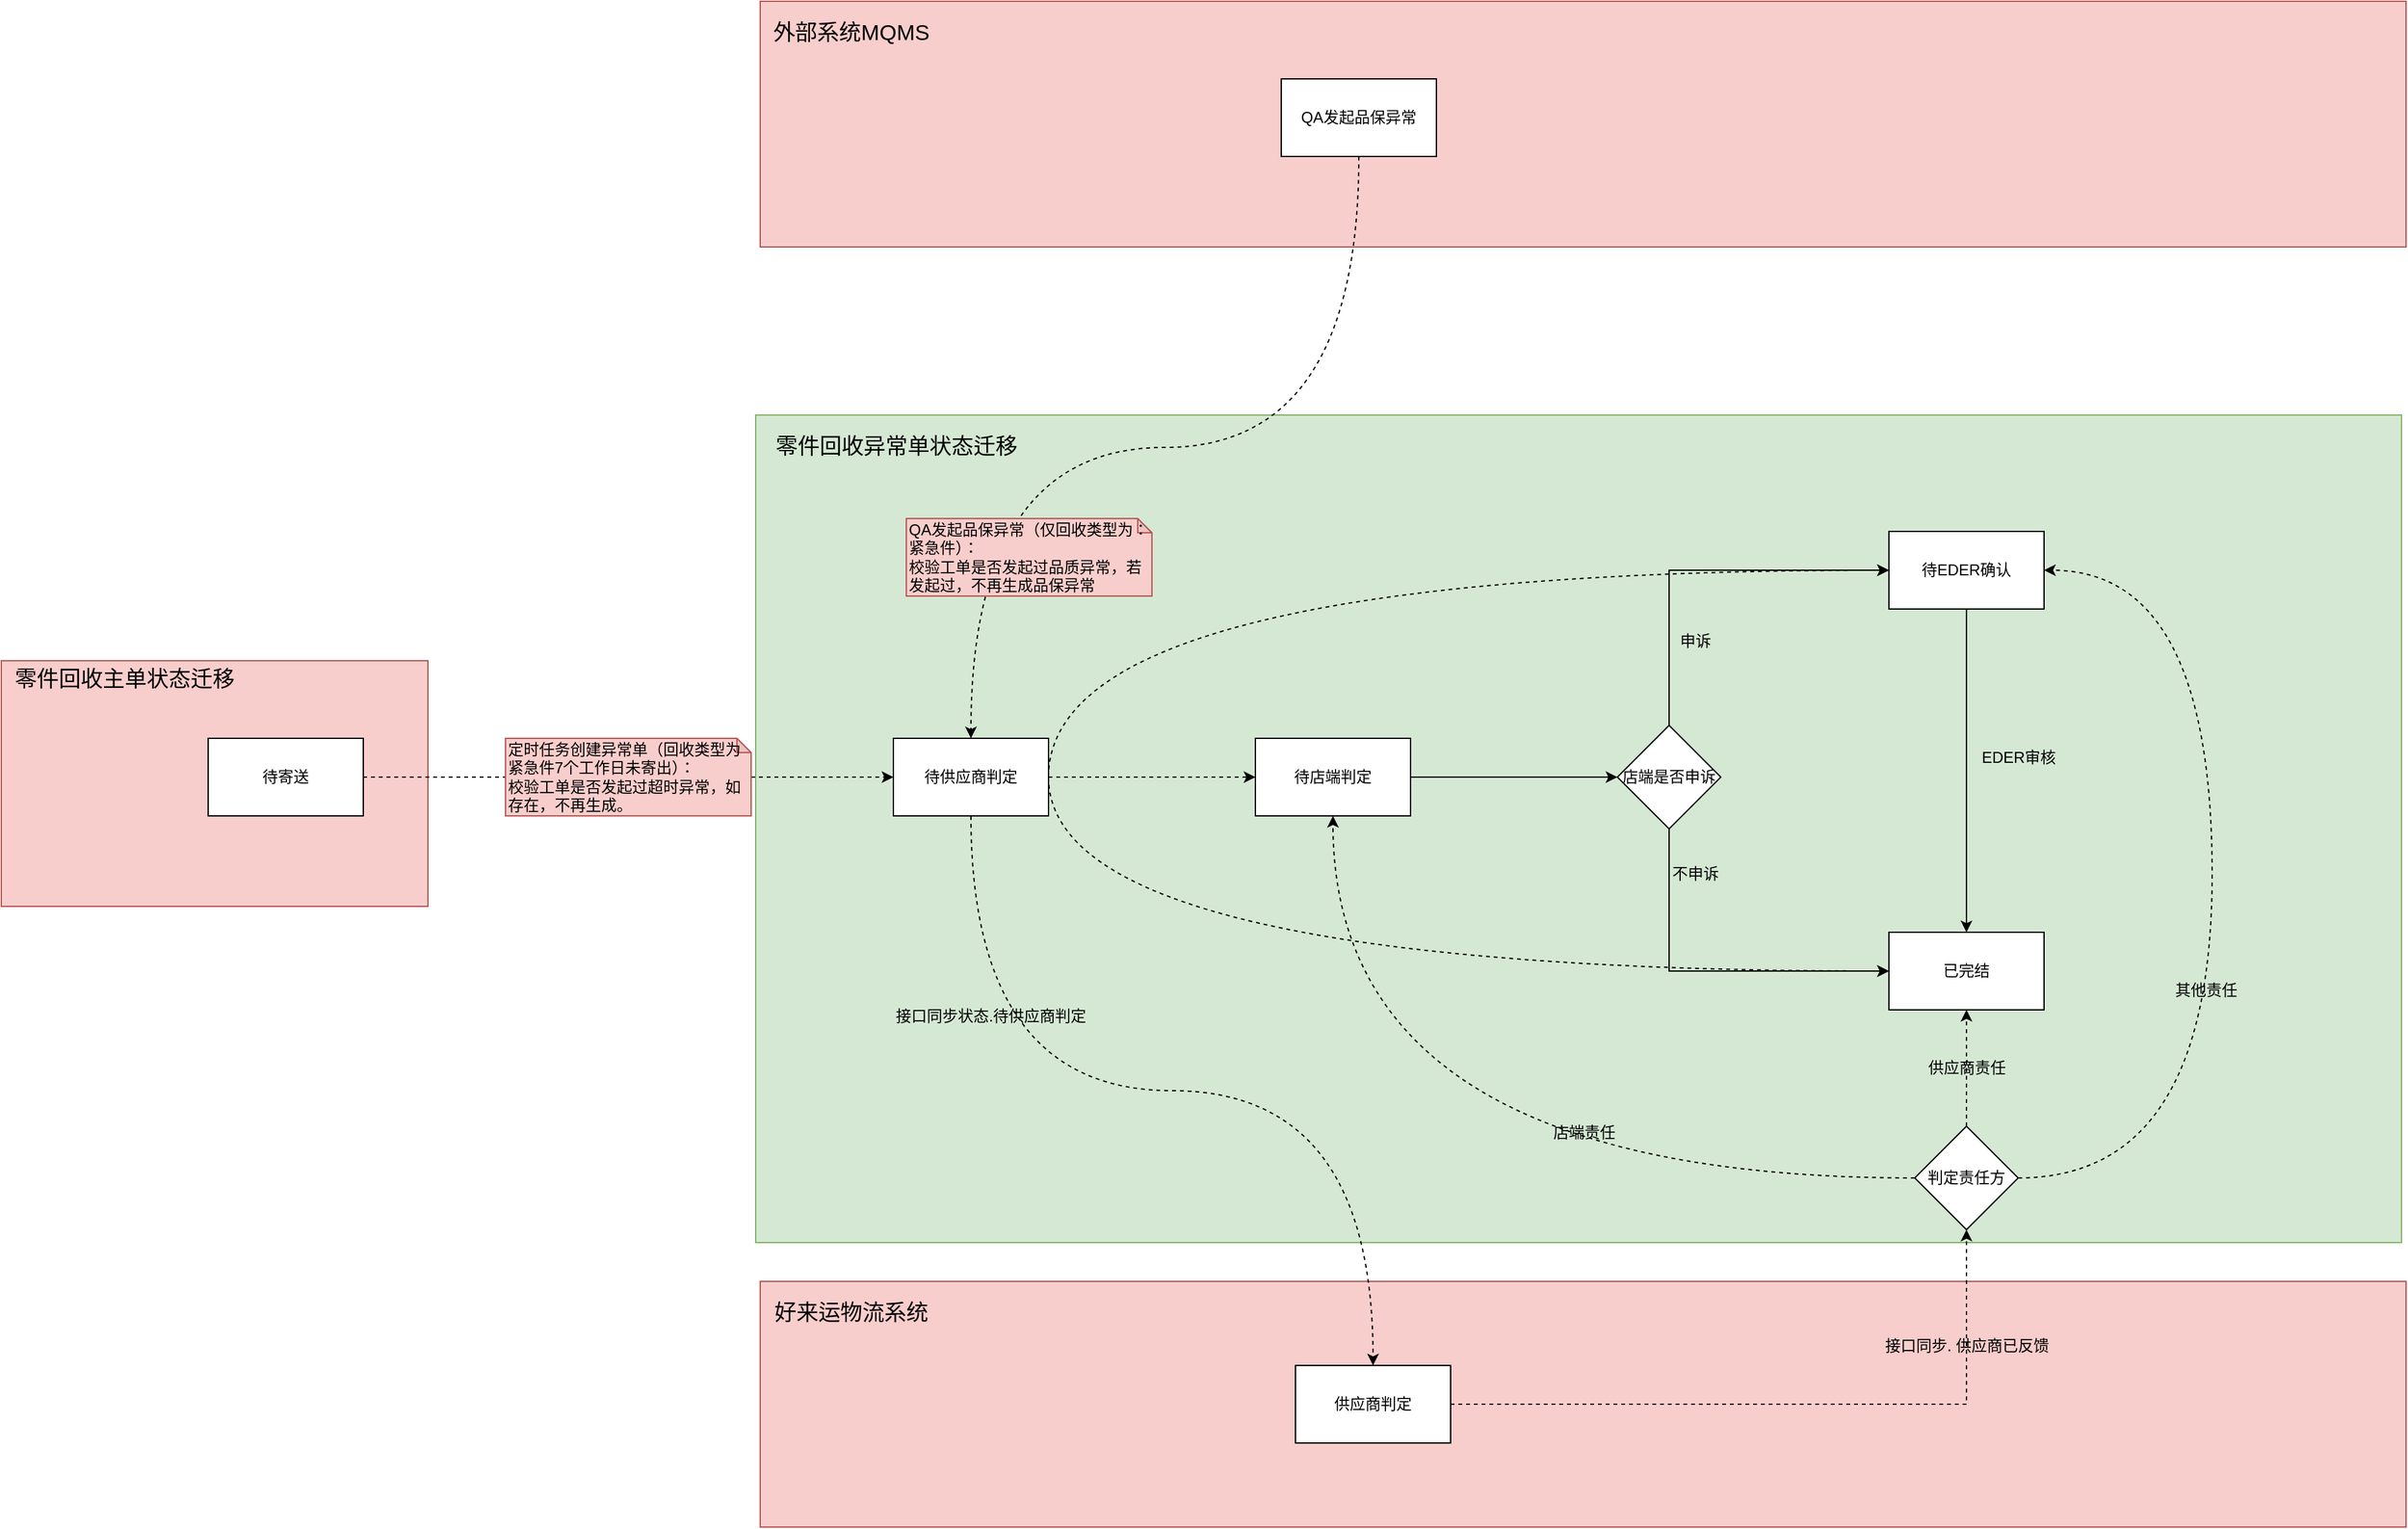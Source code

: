 <mxfile version="24.2.3" type="github">
  <diagram id="C5RBs43oDa-KdzZeNtuy" name="Page-1">
    <mxGraphModel dx="1914" dy="2138" grid="1" gridSize="10" guides="1" tooltips="1" connect="1" arrows="1" fold="1" page="1" pageScale="1" pageWidth="827" pageHeight="1169" math="0" shadow="0">
      <root>
        <mxCell id="WIyWlLk6GJQsqaUBKTNV-0" />
        <mxCell id="WIyWlLk6GJQsqaUBKTNV-1" parent="WIyWlLk6GJQsqaUBKTNV-0" />
        <mxCell id="k3RtzrjtE9WO0fGIoLr3-0" value="" style="rounded=0;whiteSpace=wrap;html=1;fillColor=#f8cecc;strokeColor=#b85450;" vertex="1" parent="WIyWlLk6GJQsqaUBKTNV-1">
          <mxGeometry x="827" y="-150" width="1273" height="190" as="geometry" />
        </mxCell>
        <mxCell id="k3RtzrjtE9WO0fGIoLr3-1" value="" style="rounded=0;whiteSpace=wrap;html=1;fillColor=#d5e8d4;strokeColor=#82b366;" vertex="1" parent="WIyWlLk6GJQsqaUBKTNV-1">
          <mxGeometry x="823.5" y="170" width="1273" height="640" as="geometry" />
        </mxCell>
        <mxCell id="k3RtzrjtE9WO0fGIoLr3-2" value="" style="rounded=0;whiteSpace=wrap;html=1;fillColor=#f8cecc;strokeColor=#b85450;" vertex="1" parent="WIyWlLk6GJQsqaUBKTNV-1">
          <mxGeometry x="827" y="840" width="1273" height="190" as="geometry" />
        </mxCell>
        <mxCell id="k3RtzrjtE9WO0fGIoLr3-3" value="" style="rounded=0;whiteSpace=wrap;html=1;fillColor=#f8cecc;strokeColor=#b85450;" vertex="1" parent="WIyWlLk6GJQsqaUBKTNV-1">
          <mxGeometry x="240" y="360" width="330" height="190" as="geometry" />
        </mxCell>
        <mxCell id="k3RtzrjtE9WO0fGIoLr3-4" value="零件回收主单状态迁移" style="text;html=1;align=center;verticalAlign=middle;resizable=0;points=[];autosize=1;strokeColor=none;fillColor=none;fontSize=17;" vertex="1" parent="WIyWlLk6GJQsqaUBKTNV-1">
          <mxGeometry x="240" y="360" width="190" height="30" as="geometry" />
        </mxCell>
        <mxCell id="k3RtzrjtE9WO0fGIoLr3-14" style="edgeStyle=orthogonalEdgeStyle;rounded=0;orthogonalLoop=1;jettySize=auto;html=1;exitX=1;exitY=0.5;exitDx=0;exitDy=0;entryX=0;entryY=0.5;entryDx=0;entryDy=0;dashed=1;" edge="1" parent="WIyWlLk6GJQsqaUBKTNV-1" source="k3RtzrjtE9WO0fGIoLr3-5" target="k3RtzrjtE9WO0fGIoLr3-7">
          <mxGeometry relative="1" as="geometry" />
        </mxCell>
        <mxCell id="k3RtzrjtE9WO0fGIoLr3-5" value="待寄送" style="rounded=0;whiteSpace=wrap;html=1;" vertex="1" parent="WIyWlLk6GJQsqaUBKTNV-1">
          <mxGeometry x="400" y="420" width="120" height="60" as="geometry" />
        </mxCell>
        <mxCell id="k3RtzrjtE9WO0fGIoLr3-21" style="edgeStyle=orthogonalEdgeStyle;rounded=0;orthogonalLoop=1;jettySize=auto;html=1;exitX=1;exitY=0.5;exitDx=0;exitDy=0;dashed=1;" edge="1" parent="WIyWlLk6GJQsqaUBKTNV-1" source="k3RtzrjtE9WO0fGIoLr3-7" target="k3RtzrjtE9WO0fGIoLr3-8">
          <mxGeometry relative="1" as="geometry" />
        </mxCell>
        <mxCell id="k3RtzrjtE9WO0fGIoLr3-29" style="edgeStyle=orthogonalEdgeStyle;rounded=0;orthogonalLoop=1;jettySize=auto;html=1;exitX=0.5;exitY=1;exitDx=0;exitDy=0;entryX=0.5;entryY=0;entryDx=0;entryDy=0;curved=1;dashed=1;" edge="1" parent="WIyWlLk6GJQsqaUBKTNV-1" source="k3RtzrjtE9WO0fGIoLr3-7" target="k3RtzrjtE9WO0fGIoLr3-23">
          <mxGeometry relative="1" as="geometry" />
        </mxCell>
        <mxCell id="k3RtzrjtE9WO0fGIoLr3-32" style="edgeStyle=orthogonalEdgeStyle;rounded=0;orthogonalLoop=1;jettySize=auto;html=1;exitX=1;exitY=0.5;exitDx=0;exitDy=0;entryX=0;entryY=0.5;entryDx=0;entryDy=0;dashed=1;curved=1;" edge="1" parent="WIyWlLk6GJQsqaUBKTNV-1" source="k3RtzrjtE9WO0fGIoLr3-7" target="k3RtzrjtE9WO0fGIoLr3-10">
          <mxGeometry relative="1" as="geometry">
            <Array as="points">
              <mxPoint x="1050" y="600" />
            </Array>
          </mxGeometry>
        </mxCell>
        <mxCell id="k3RtzrjtE9WO0fGIoLr3-33" style="edgeStyle=orthogonalEdgeStyle;rounded=0;orthogonalLoop=1;jettySize=auto;html=1;exitX=1;exitY=0.5;exitDx=0;exitDy=0;entryX=0;entryY=0.5;entryDx=0;entryDy=0;curved=1;dashed=1;" edge="1" parent="WIyWlLk6GJQsqaUBKTNV-1" source="k3RtzrjtE9WO0fGIoLr3-7" target="k3RtzrjtE9WO0fGIoLr3-9">
          <mxGeometry relative="1" as="geometry">
            <Array as="points">
              <mxPoint x="1050" y="290" />
            </Array>
          </mxGeometry>
        </mxCell>
        <mxCell id="k3RtzrjtE9WO0fGIoLr3-7" value="&lt;span style=&quot;font-size: 12px;&quot;&gt;待供应商判定&lt;/span&gt;" style="rounded=0;whiteSpace=wrap;html=1;" vertex="1" parent="WIyWlLk6GJQsqaUBKTNV-1">
          <mxGeometry x="930" y="420" width="120" height="60" as="geometry" />
        </mxCell>
        <mxCell id="k3RtzrjtE9WO0fGIoLr3-22" style="edgeStyle=orthogonalEdgeStyle;rounded=0;orthogonalLoop=1;jettySize=auto;html=1;exitX=1;exitY=0.5;exitDx=0;exitDy=0;" edge="1" parent="WIyWlLk6GJQsqaUBKTNV-1" source="k3RtzrjtE9WO0fGIoLr3-8" target="k3RtzrjtE9WO0fGIoLr3-18">
          <mxGeometry relative="1" as="geometry" />
        </mxCell>
        <mxCell id="k3RtzrjtE9WO0fGIoLr3-8" value="&lt;span style=&quot;font-size: 12px;&quot;&gt;待店端判定&lt;/span&gt;" style="rounded=0;whiteSpace=wrap;html=1;" vertex="1" parent="WIyWlLk6GJQsqaUBKTNV-1">
          <mxGeometry x="1210" y="420" width="120" height="60" as="geometry" />
        </mxCell>
        <mxCell id="k3RtzrjtE9WO0fGIoLr3-36" style="edgeStyle=orthogonalEdgeStyle;rounded=0;orthogonalLoop=1;jettySize=auto;html=1;exitX=0.5;exitY=1;exitDx=0;exitDy=0;entryX=0.5;entryY=0;entryDx=0;entryDy=0;" edge="1" parent="WIyWlLk6GJQsqaUBKTNV-1" source="k3RtzrjtE9WO0fGIoLr3-9" target="k3RtzrjtE9WO0fGIoLr3-10">
          <mxGeometry relative="1" as="geometry" />
        </mxCell>
        <mxCell id="k3RtzrjtE9WO0fGIoLr3-9" value="&lt;span style=&quot;font-size: 12px;&quot;&gt;待EDER确认&lt;/span&gt;" style="rounded=0;whiteSpace=wrap;html=1;" vertex="1" parent="WIyWlLk6GJQsqaUBKTNV-1">
          <mxGeometry x="1700" y="260" width="120" height="60" as="geometry" />
        </mxCell>
        <mxCell id="k3RtzrjtE9WO0fGIoLr3-10" value="&lt;span style=&quot;font-size: 12px;&quot;&gt;已完结&lt;/span&gt;" style="rounded=0;whiteSpace=wrap;html=1;" vertex="1" parent="WIyWlLk6GJQsqaUBKTNV-1">
          <mxGeometry x="1700" y="570" width="120" height="60" as="geometry" />
        </mxCell>
        <mxCell id="k3RtzrjtE9WO0fGIoLr3-25" style="edgeStyle=orthogonalEdgeStyle;rounded=0;orthogonalLoop=1;jettySize=auto;html=1;exitX=0.5;exitY=1;exitDx=0;exitDy=0;entryX=0.5;entryY=0;entryDx=0;entryDy=0;curved=1;dashed=1;" edge="1" parent="WIyWlLk6GJQsqaUBKTNV-1" source="k3RtzrjtE9WO0fGIoLr3-11" target="k3RtzrjtE9WO0fGIoLr3-7">
          <mxGeometry relative="1" as="geometry" />
        </mxCell>
        <mxCell id="k3RtzrjtE9WO0fGIoLr3-11" value="QA发起品保异常" style="rounded=0;whiteSpace=wrap;html=1;" vertex="1" parent="WIyWlLk6GJQsqaUBKTNV-1">
          <mxGeometry x="1230" y="-90" width="120" height="60" as="geometry" />
        </mxCell>
        <mxCell id="k3RtzrjtE9WO0fGIoLr3-12" value="外部系统MQMS" style="text;html=1;align=center;verticalAlign=middle;resizable=0;points=[];autosize=1;strokeColor=none;fillColor=none;fontSize=17;" vertex="1" parent="WIyWlLk6GJQsqaUBKTNV-1">
          <mxGeometry x="827" y="-140" width="140" height="30" as="geometry" />
        </mxCell>
        <mxCell id="k3RtzrjtE9WO0fGIoLr3-13" value="好来运物流系统" style="text;html=1;align=center;verticalAlign=middle;resizable=0;points=[];autosize=1;strokeColor=none;fillColor=none;fontSize=17;" vertex="1" parent="WIyWlLk6GJQsqaUBKTNV-1">
          <mxGeometry x="827" y="850" width="140" height="30" as="geometry" />
        </mxCell>
        <mxCell id="k3RtzrjtE9WO0fGIoLr3-16" value="零件回收异常单状态迁移" style="text;html=1;align=center;verticalAlign=middle;resizable=0;points=[];autosize=1;strokeColor=none;fillColor=none;fontSize=17;" vertex="1" parent="WIyWlLk6GJQsqaUBKTNV-1">
          <mxGeometry x="827" y="180" width="210" height="30" as="geometry" />
        </mxCell>
        <mxCell id="k3RtzrjtE9WO0fGIoLr3-19" style="edgeStyle=orthogonalEdgeStyle;rounded=0;orthogonalLoop=1;jettySize=auto;html=1;exitX=0.5;exitY=1;exitDx=0;exitDy=0;entryX=0;entryY=0.5;entryDx=0;entryDy=0;" edge="1" parent="WIyWlLk6GJQsqaUBKTNV-1" source="k3RtzrjtE9WO0fGIoLr3-18" target="k3RtzrjtE9WO0fGIoLr3-10">
          <mxGeometry relative="1" as="geometry" />
        </mxCell>
        <mxCell id="k3RtzrjtE9WO0fGIoLr3-20" style="edgeStyle=orthogonalEdgeStyle;rounded=0;orthogonalLoop=1;jettySize=auto;html=1;exitX=0.5;exitY=0;exitDx=0;exitDy=0;entryX=0;entryY=0.5;entryDx=0;entryDy=0;" edge="1" parent="WIyWlLk6GJQsqaUBKTNV-1" source="k3RtzrjtE9WO0fGIoLr3-18" target="k3RtzrjtE9WO0fGIoLr3-9">
          <mxGeometry relative="1" as="geometry" />
        </mxCell>
        <mxCell id="k3RtzrjtE9WO0fGIoLr3-18" value="店端是否申诉" style="rhombus;whiteSpace=wrap;html=1;" vertex="1" parent="WIyWlLk6GJQsqaUBKTNV-1">
          <mxGeometry x="1490" y="410" width="80" height="80" as="geometry" />
        </mxCell>
        <mxCell id="k3RtzrjtE9WO0fGIoLr3-42" style="edgeStyle=orthogonalEdgeStyle;rounded=0;orthogonalLoop=1;jettySize=auto;html=1;exitX=1;exitY=0.5;exitDx=0;exitDy=0;entryX=0.5;entryY=1;entryDx=0;entryDy=0;dashed=1;" edge="1" parent="WIyWlLk6GJQsqaUBKTNV-1" source="k3RtzrjtE9WO0fGIoLr3-23" target="k3RtzrjtE9WO0fGIoLr3-38">
          <mxGeometry relative="1" as="geometry" />
        </mxCell>
        <mxCell id="k3RtzrjtE9WO0fGIoLr3-23" value="&lt;span style=&quot;font-size: 12px;&quot;&gt;供应商判定&lt;/span&gt;" style="rounded=0;whiteSpace=wrap;html=1;" vertex="1" parent="WIyWlLk6GJQsqaUBKTNV-1">
          <mxGeometry x="1241" y="905" width="120" height="60" as="geometry" />
        </mxCell>
        <mxCell id="k3RtzrjtE9WO0fGIoLr3-26" value="QA发起品保异常（仅回收类型为：紧急件）：&lt;br&gt;校验工单是否发起过品质异常，若发起过，不再生成品保异常" style="shape=note;whiteSpace=wrap;html=1;backgroundOutline=1;darkOpacity=0.05;size=11;fillColor=#f8cecc;strokeColor=#b85450;align=left;" vertex="1" parent="WIyWlLk6GJQsqaUBKTNV-1">
          <mxGeometry x="940" y="250" width="190" height="60" as="geometry" />
        </mxCell>
        <mxCell id="k3RtzrjtE9WO0fGIoLr3-28" value="&lt;span style=&quot;text-wrap: nowrap;&quot;&gt;定时任务创建异常单（回收类型为&lt;br&gt;紧急件7个工作日未寄出）：&lt;br&gt;校验工单是否发起过超时异常，如&lt;br&gt;存在，不再生成。&lt;/span&gt;" style="shape=note;html=1;backgroundOutline=1;darkOpacity=0.05;size=11;fillColor=#f8cecc;strokeColor=#b85450;align=left;whiteSpace=wrap;" vertex="1" parent="WIyWlLk6GJQsqaUBKTNV-1">
          <mxGeometry x="630" y="420" width="190" height="60" as="geometry" />
        </mxCell>
        <mxCell id="k3RtzrjtE9WO0fGIoLr3-30" value="接口同步状态.待供应商判定" style="text;html=1;align=center;verticalAlign=middle;resizable=0;points=[];autosize=1;strokeColor=none;fillColor=none;" vertex="1" parent="WIyWlLk6GJQsqaUBKTNV-1">
          <mxGeometry x="920" y="620" width="170" height="30" as="geometry" />
        </mxCell>
        <mxCell id="k3RtzrjtE9WO0fGIoLr3-34" value="不申诉" style="text;html=1;align=center;verticalAlign=middle;resizable=0;points=[];autosize=1;strokeColor=none;fillColor=none;" vertex="1" parent="WIyWlLk6GJQsqaUBKTNV-1">
          <mxGeometry x="1520" y="510" width="60" height="30" as="geometry" />
        </mxCell>
        <mxCell id="k3RtzrjtE9WO0fGIoLr3-35" value="申诉" style="text;html=1;align=center;verticalAlign=middle;resizable=0;points=[];autosize=1;strokeColor=none;fillColor=none;" vertex="1" parent="WIyWlLk6GJQsqaUBKTNV-1">
          <mxGeometry x="1525" y="330" width="50" height="30" as="geometry" />
        </mxCell>
        <mxCell id="k3RtzrjtE9WO0fGIoLr3-37" value="EDER审核" style="text;html=1;align=center;verticalAlign=middle;resizable=0;points=[];autosize=1;strokeColor=none;fillColor=none;" vertex="1" parent="WIyWlLk6GJQsqaUBKTNV-1">
          <mxGeometry x="1760" y="420" width="80" height="30" as="geometry" />
        </mxCell>
        <mxCell id="k3RtzrjtE9WO0fGIoLr3-39" style="edgeStyle=orthogonalEdgeStyle;rounded=0;orthogonalLoop=1;jettySize=auto;html=1;exitX=0;exitY=0.5;exitDx=0;exitDy=0;entryX=0.5;entryY=1;entryDx=0;entryDy=0;curved=1;dashed=1;" edge="1" parent="WIyWlLk6GJQsqaUBKTNV-1" source="k3RtzrjtE9WO0fGIoLr3-38" target="k3RtzrjtE9WO0fGIoLr3-8">
          <mxGeometry relative="1" as="geometry" />
        </mxCell>
        <mxCell id="k3RtzrjtE9WO0fGIoLr3-40" style="edgeStyle=orthogonalEdgeStyle;rounded=0;orthogonalLoop=1;jettySize=auto;html=1;exitX=0.5;exitY=0;exitDx=0;exitDy=0;entryX=0.5;entryY=1;entryDx=0;entryDy=0;dashed=1;" edge="1" parent="WIyWlLk6GJQsqaUBKTNV-1" source="k3RtzrjtE9WO0fGIoLr3-38" target="k3RtzrjtE9WO0fGIoLr3-10">
          <mxGeometry relative="1" as="geometry" />
        </mxCell>
        <mxCell id="k3RtzrjtE9WO0fGIoLr3-41" style="edgeStyle=orthogonalEdgeStyle;rounded=0;orthogonalLoop=1;jettySize=auto;html=1;exitX=1;exitY=0.5;exitDx=0;exitDy=0;entryX=1;entryY=0.5;entryDx=0;entryDy=0;curved=1;dashed=1;" edge="1" parent="WIyWlLk6GJQsqaUBKTNV-1" source="k3RtzrjtE9WO0fGIoLr3-38" target="k3RtzrjtE9WO0fGIoLr3-9">
          <mxGeometry relative="1" as="geometry">
            <Array as="points">
              <mxPoint x="1950" y="760" />
              <mxPoint x="1950" y="290" />
            </Array>
          </mxGeometry>
        </mxCell>
        <mxCell id="k3RtzrjtE9WO0fGIoLr3-38" value="判定责任方" style="rhombus;whiteSpace=wrap;html=1;" vertex="1" parent="WIyWlLk6GJQsqaUBKTNV-1">
          <mxGeometry x="1720" y="720" width="80" height="80" as="geometry" />
        </mxCell>
        <mxCell id="k3RtzrjtE9WO0fGIoLr3-44" value="店端责任" style="text;html=1;align=center;verticalAlign=middle;resizable=0;points=[];autosize=1;strokeColor=none;fillColor=none;" vertex="1" parent="WIyWlLk6GJQsqaUBKTNV-1">
          <mxGeometry x="1428.5" y="710" width="70" height="30" as="geometry" />
        </mxCell>
        <mxCell id="k3RtzrjtE9WO0fGIoLr3-45" value="其他责任" style="text;html=1;align=center;verticalAlign=middle;resizable=0;points=[];autosize=1;strokeColor=none;fillColor=none;" vertex="1" parent="WIyWlLk6GJQsqaUBKTNV-1">
          <mxGeometry x="1910" y="600" width="70" height="30" as="geometry" />
        </mxCell>
        <mxCell id="k3RtzrjtE9WO0fGIoLr3-46" value="供应商责任" style="text;html=1;align=center;verticalAlign=middle;resizable=0;points=[];autosize=1;strokeColor=none;fillColor=none;" vertex="1" parent="WIyWlLk6GJQsqaUBKTNV-1">
          <mxGeometry x="1720" y="660" width="80" height="30" as="geometry" />
        </mxCell>
        <mxCell id="k3RtzrjtE9WO0fGIoLr3-47" value="接口同步. 供应商已反馈" style="text;html=1;align=center;verticalAlign=middle;resizable=0;points=[];autosize=1;strokeColor=none;fillColor=none;" vertex="1" parent="WIyWlLk6GJQsqaUBKTNV-1">
          <mxGeometry x="1685" y="875" width="150" height="30" as="geometry" />
        </mxCell>
      </root>
    </mxGraphModel>
  </diagram>
</mxfile>
